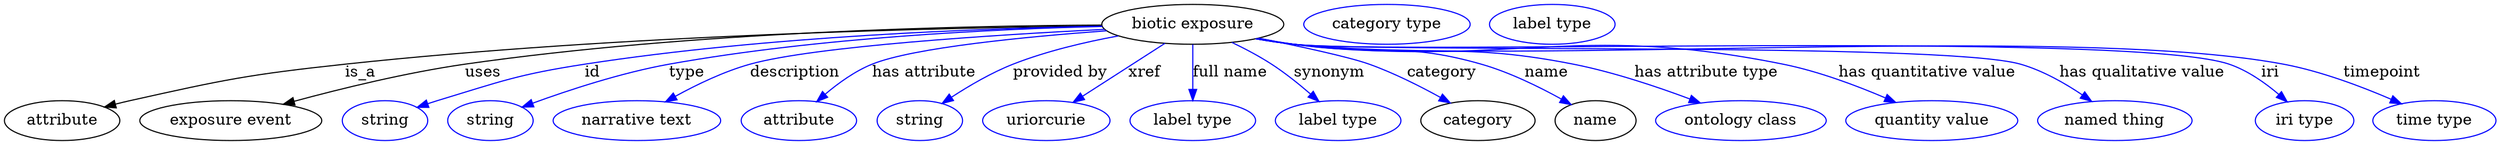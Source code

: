 digraph {
	graph [bb="0,0,2242.2,123"];
	node [label="\N"];
	"biotic exposure"	[height=0.5,
		label="biotic exposure",
		pos="1068,105",
		width=2.2748];
	attribute	[height=0.5,
		pos="51.995,18",
		width=1.4443];
	"biotic exposure" -> attribute	[label=is_a,
		lp="321,61.5",
		pos="e,90.24,30.309 986.38,103.52 846.78,101.97 553.39,95.521 307,69 220.04,59.64 198.35,55.099 113,36 108.83,35.068 104.53,34.028 100.22,\
32.934"];
	"exposure event"	[height=0.5,
		pos="204,18",
		width=2.2748];
	"biotic exposure" -> "exposure event"	[label=uses,
		lp="430.5,61.5",
		pos="e,251.06,32.784 985.96,104.34 861.61,103.78 618.24,98.534 414,69 361.46,61.403 302.77,46.906 260.82,35.47"];
	id	[color=blue,
		height=0.5,
		label=string,
		pos="342,18",
		width=1.0652];
	"biotic exposure" -> id	[color=blue,
		label=id,
		lp="528,61.5",
		pos="e,371.04,29.778 986.4,103.42 879.05,101.6 684.81,94.654 521,69 461.68,59.711 447.47,53.375 390,36 386.91,35.066 383.72,34.053 380.53,\
33.002",
		style=solid];
	type	[color=blue,
		height=0.5,
		label=string,
		pos="437,18",
		width=1.0652];
	"biotic exposure" -> type	[color=blue,
		label=type,
		lp="612,61.5",
		pos="e,465.47,30.304 986.31,103.25 891.66,101.16 731.37,93.843 596,69 553.75,61.247 507.04,45.675 475.24,33.958",
		style=solid];
	description	[color=blue,
		height=0.5,
		label="narrative text",
		pos="569,18",
		width=2.0943];
	"biotic exposure" -> description	[color=blue,
		label=description,
		lp="709.5,61.5",
		pos="e,594.22,34.97 988.47,100.55 889.68,95.656 727.04,85.414 669,69 645.88,62.464 621.75,50.563 602.98,40.012",
		style=solid];
	"has attribute"	[color=blue,
		height=0.5,
		label=attribute,
		pos="714,18",
		width=1.4443];
	"biotic exposure" -> "has attribute"	[color=blue,
		label="has attribute",
		lp="826,61.5",
		pos="e,730.05,35.363 990.3,99.233 918.02,93.963 816.07,84.158 779,69 763.79,62.784 749.09,52.015 737.52,42.059",
		style=solid];
	"provided by"	[color=blue,
		height=0.5,
		label=string,
		pos="822,18",
		width=1.0652];
	"biotic exposure" -> "provided by"	[color=blue,
		label="provided by",
		lp="948.5,61.5",
		pos="e,842.09,33.507 1001.1,94.581 971.36,89.119 936.25,80.904 906,69 886.59,61.364 866.46,49.539 850.77,39.305",
		style=solid];
	xref	[color=blue,
		height=0.5,
		label=uriorcurie,
		pos="936,18",
		width=1.5887];
	"biotic exposure" -> xref	[color=blue,
		label=xref,
		lp="1024.5,61.5",
		pos="e,960.15,34.554 1042.9,87.812 1021.9,74.29 991.76,54.908 968.85,40.158",
		style=solid];
	"full name"	[color=blue,
		height=0.5,
		label="label type",
		pos="1068,18",
		width=1.5707];
	"biotic exposure" -> "full name"	[color=blue,
		label="full name",
		lp="1101.5,61.5",
		pos="e,1068,36.175 1068,86.799 1068,75.163 1068,59.548 1068,46.237",
		style=solid];
	synonym	[color=blue,
		height=0.5,
		label="label type",
		pos="1199,18",
		width=1.5707];
	"biotic exposure" -> synonym	[color=blue,
		label=synonym,
		lp="1191,61.5",
		pos="e,1181.7,35.265 1103.2,88.674 1114.9,83.049 1127.8,76.265 1139,69 1151.2,61.05 1163.8,50.952 1174.2,41.916",
		style=solid];
	category	[height=0.5,
		pos="1325,18",
		width=1.4263];
	"biotic exposure" -> category	[color=blue,
		label=category,
		lp="1292.5,61.5",
		pos="e,1300,34.007 1127.3,92.578 1164.5,85.098 1208.8,75.534 1227,69 1249.1,61.06 1272.7,49.183 1291.1,38.998",
		style=solid];
	name	[height=0.5,
		pos="1431,18",
		width=1.011];
	"biotic exposure" -> name	[color=blue,
		label=name,
		lp="1387,61.5",
		pos="e,1409,32.472 1126.6,92.347 1137.4,90.411 1148.5,88.537 1159,87 1233.7,76.056 1255.4,89.804 1328,69 1353.4,61.722 1380.2,48.519 \
1400.1,37.507",
		style=solid];
	"has attribute type"	[color=blue,
		height=0.5,
		label="ontology class",
		pos="1562,18",
		width=2.1304];
	"biotic exposure" -> "has attribute type"	[color=blue,
		label="has attribute type",
		lp="1531,61.5",
		pos="e,1525.5,33.948 1126.1,92.131 1137,90.194 1148.3,88.375 1159,87 1270.4,72.667 1300.8,90.816 1411,69 1447,61.866 1486.4,48.653 1515.8,\
37.602",
		style=solid];
	"has quantitative value"	[color=blue,
		height=0.5,
		label="quantity value",
		pos="1734,18",
		width=2.1484];
	"biotic exposure" -> "has quantitative value"	[color=blue,
		label="has quantitative value",
		lp="1730,61.5",
		pos="e,1701.5,34.43 1125.1,92.036 1136.3,90.058 1148,88.248 1159,87 1353.9,64.932 1407.7,107.77 1600,69 1631.8,62.581 1666.1,49.67 1692,\
38.576",
		style=solid];
	"has qualitative value"	[color=blue,
		height=0.5,
		label="named thing",
		pos="1899,18",
		width=1.9318];
	"biotic exposure" -> "has qualitative value"	[color=blue,
		label="has qualitative value",
		lp="1923.5,61.5",
		pos="e,1878,35.43 1125.1,91.919 1136.3,89.95 1148,88.174 1159,87 1231.4,79.291 1744,89.092 1814,69 1834,63.259 1854.2,51.705 1869.8,41.149",
		style=solid];
	iri	[color=blue,
		height=0.5,
		label="iri type",
		pos="2070,18",
		width=1.2277];
	"biotic exposure" -> iri	[color=blue,
		label=iri,
		lp="2039,61.5",
		pos="e,2054.3,34.947 1124.6,91.95 1135.9,89.952 1147.8,88.157 1159,87 1252.2,77.366 1913.3,99.154 2002,69 2018.6,63.352 2034.6,52.045 \
2046.8,41.61",
		style=solid];
	timepoint	[color=blue,
		height=0.5,
		label="time type",
		pos="2187,18",
		width=1.5346];
	"biotic exposure" -> timepoint	[color=blue,
		label=timepoint,
		lp="2140,61.5",
		pos="e,2157.3,33.189 1124.6,91.94 1135.9,89.943 1147.8,88.15 1159,87 1356.2,66.727 1856.2,105.71 2051,69 2084.8,62.632 2121.3,48.806 \
2147.9,37.304",
		style=solid];
	"named thing_category"	[color=blue,
		height=0.5,
		label="category type",
		pos="1243,105",
		width=2.0762];
	attribute_name	[color=blue,
		height=0.5,
		label="label type",
		pos="1392,105",
		width=1.5707];
}
